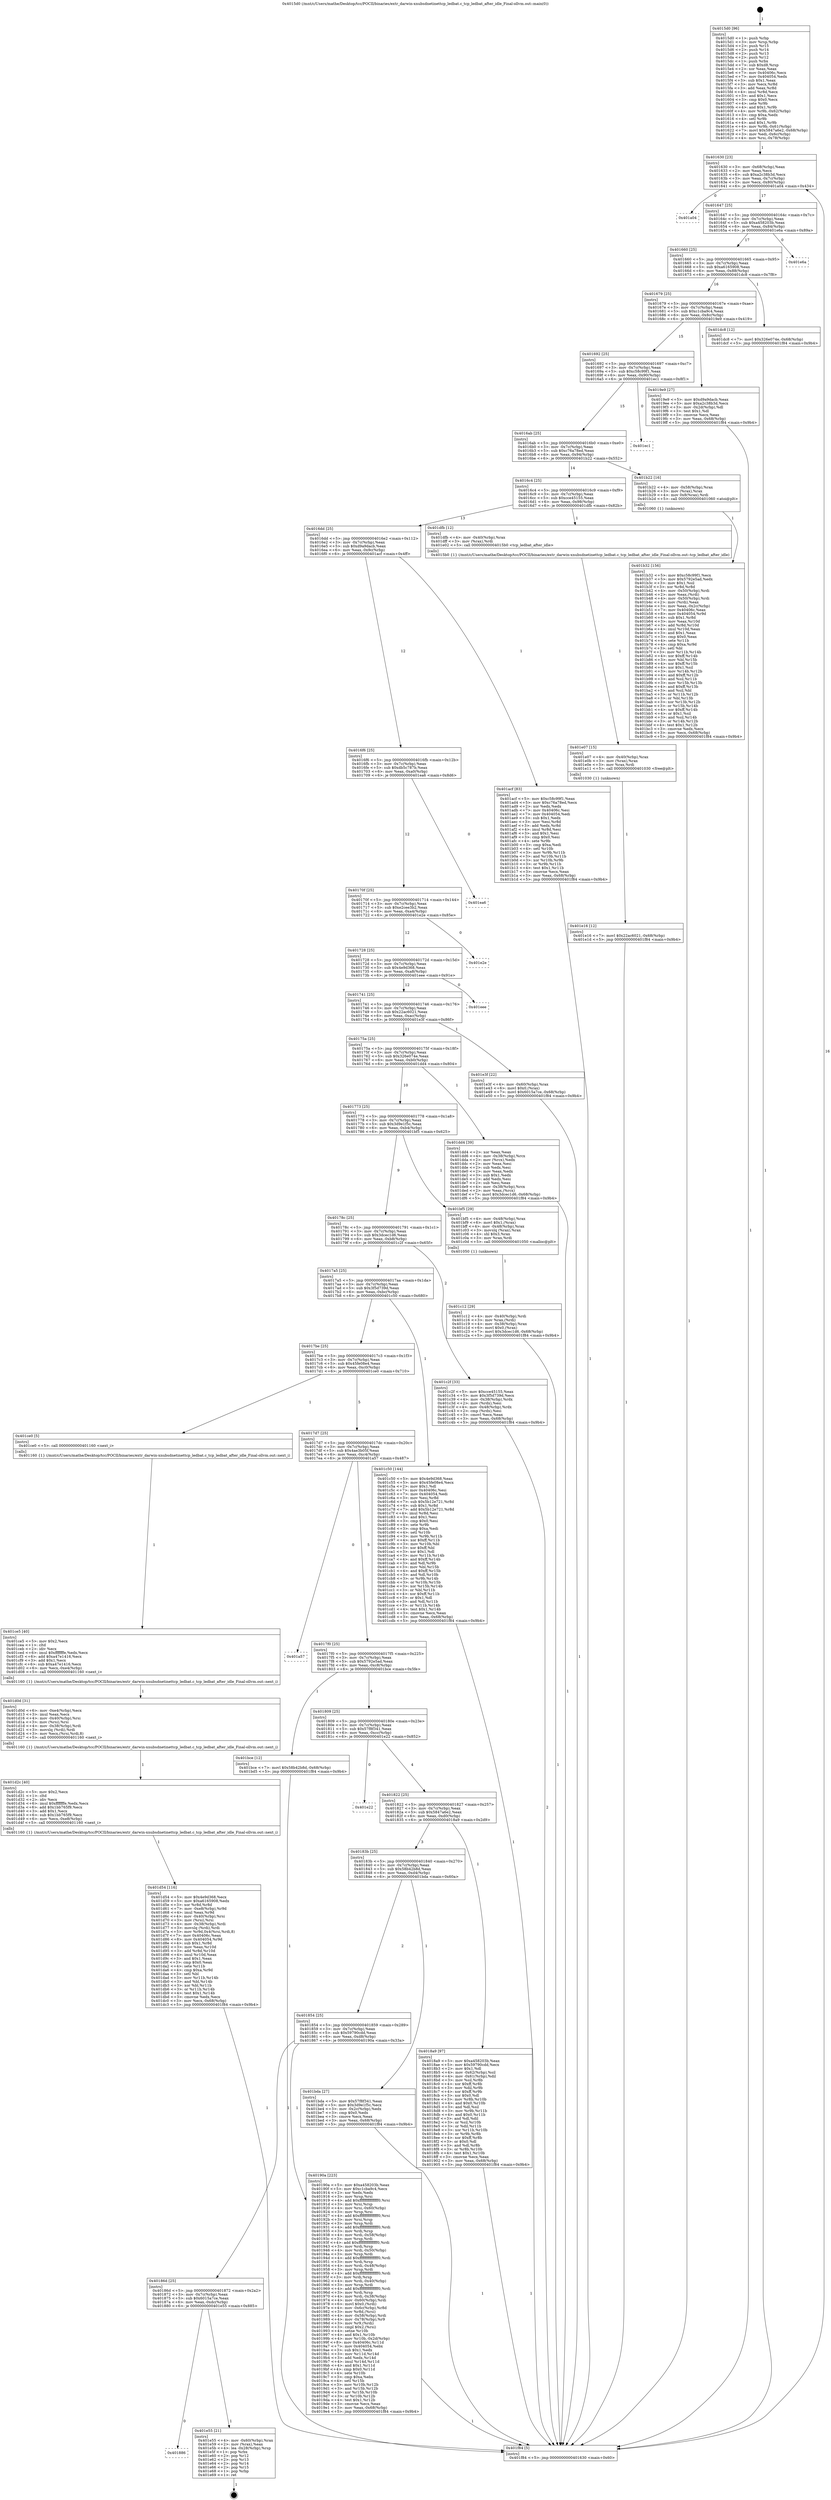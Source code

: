 digraph "0x4015d0" {
  label = "0x4015d0 (/mnt/c/Users/mathe/Desktop/tcc/POCII/binaries/extr_darwin-xnubsdnetinettcp_ledbat.c_tcp_ledbat_after_idle_Final-ollvm.out::main(0))"
  labelloc = "t"
  node[shape=record]

  Entry [label="",width=0.3,height=0.3,shape=circle,fillcolor=black,style=filled]
  "0x401630" [label="{
     0x401630 [23]\l
     | [instrs]\l
     &nbsp;&nbsp;0x401630 \<+3\>: mov -0x68(%rbp),%eax\l
     &nbsp;&nbsp;0x401633 \<+2\>: mov %eax,%ecx\l
     &nbsp;&nbsp;0x401635 \<+6\>: sub $0xa2c38b3d,%ecx\l
     &nbsp;&nbsp;0x40163b \<+3\>: mov %eax,-0x7c(%rbp)\l
     &nbsp;&nbsp;0x40163e \<+3\>: mov %ecx,-0x80(%rbp)\l
     &nbsp;&nbsp;0x401641 \<+6\>: je 0000000000401a04 \<main+0x434\>\l
  }"]
  "0x401a04" [label="{
     0x401a04\l
  }", style=dashed]
  "0x401647" [label="{
     0x401647 [25]\l
     | [instrs]\l
     &nbsp;&nbsp;0x401647 \<+5\>: jmp 000000000040164c \<main+0x7c\>\l
     &nbsp;&nbsp;0x40164c \<+3\>: mov -0x7c(%rbp),%eax\l
     &nbsp;&nbsp;0x40164f \<+5\>: sub $0xa458203b,%eax\l
     &nbsp;&nbsp;0x401654 \<+6\>: mov %eax,-0x84(%rbp)\l
     &nbsp;&nbsp;0x40165a \<+6\>: je 0000000000401e6a \<main+0x89a\>\l
  }"]
  Exit [label="",width=0.3,height=0.3,shape=circle,fillcolor=black,style=filled,peripheries=2]
  "0x401e6a" [label="{
     0x401e6a\l
  }", style=dashed]
  "0x401660" [label="{
     0x401660 [25]\l
     | [instrs]\l
     &nbsp;&nbsp;0x401660 \<+5\>: jmp 0000000000401665 \<main+0x95\>\l
     &nbsp;&nbsp;0x401665 \<+3\>: mov -0x7c(%rbp),%eax\l
     &nbsp;&nbsp;0x401668 \<+5\>: sub $0xa6165908,%eax\l
     &nbsp;&nbsp;0x40166d \<+6\>: mov %eax,-0x88(%rbp)\l
     &nbsp;&nbsp;0x401673 \<+6\>: je 0000000000401dc8 \<main+0x7f8\>\l
  }"]
  "0x401886" [label="{
     0x401886\l
  }", style=dashed]
  "0x401dc8" [label="{
     0x401dc8 [12]\l
     | [instrs]\l
     &nbsp;&nbsp;0x401dc8 \<+7\>: movl $0x326e074e,-0x68(%rbp)\l
     &nbsp;&nbsp;0x401dcf \<+5\>: jmp 0000000000401f84 \<main+0x9b4\>\l
  }"]
  "0x401679" [label="{
     0x401679 [25]\l
     | [instrs]\l
     &nbsp;&nbsp;0x401679 \<+5\>: jmp 000000000040167e \<main+0xae\>\l
     &nbsp;&nbsp;0x40167e \<+3\>: mov -0x7c(%rbp),%eax\l
     &nbsp;&nbsp;0x401681 \<+5\>: sub $0xc1cba9c4,%eax\l
     &nbsp;&nbsp;0x401686 \<+6\>: mov %eax,-0x8c(%rbp)\l
     &nbsp;&nbsp;0x40168c \<+6\>: je 00000000004019e9 \<main+0x419\>\l
  }"]
  "0x401e55" [label="{
     0x401e55 [21]\l
     | [instrs]\l
     &nbsp;&nbsp;0x401e55 \<+4\>: mov -0x60(%rbp),%rax\l
     &nbsp;&nbsp;0x401e59 \<+2\>: mov (%rax),%eax\l
     &nbsp;&nbsp;0x401e5b \<+4\>: lea -0x28(%rbp),%rsp\l
     &nbsp;&nbsp;0x401e5f \<+1\>: pop %rbx\l
     &nbsp;&nbsp;0x401e60 \<+2\>: pop %r12\l
     &nbsp;&nbsp;0x401e62 \<+2\>: pop %r13\l
     &nbsp;&nbsp;0x401e64 \<+2\>: pop %r14\l
     &nbsp;&nbsp;0x401e66 \<+2\>: pop %r15\l
     &nbsp;&nbsp;0x401e68 \<+1\>: pop %rbp\l
     &nbsp;&nbsp;0x401e69 \<+1\>: ret\l
  }"]
  "0x4019e9" [label="{
     0x4019e9 [27]\l
     | [instrs]\l
     &nbsp;&nbsp;0x4019e9 \<+5\>: mov $0xd9a9dacb,%eax\l
     &nbsp;&nbsp;0x4019ee \<+5\>: mov $0xa2c38b3d,%ecx\l
     &nbsp;&nbsp;0x4019f3 \<+3\>: mov -0x2d(%rbp),%dl\l
     &nbsp;&nbsp;0x4019f6 \<+3\>: test $0x1,%dl\l
     &nbsp;&nbsp;0x4019f9 \<+3\>: cmovne %ecx,%eax\l
     &nbsp;&nbsp;0x4019fc \<+3\>: mov %eax,-0x68(%rbp)\l
     &nbsp;&nbsp;0x4019ff \<+5\>: jmp 0000000000401f84 \<main+0x9b4\>\l
  }"]
  "0x401692" [label="{
     0x401692 [25]\l
     | [instrs]\l
     &nbsp;&nbsp;0x401692 \<+5\>: jmp 0000000000401697 \<main+0xc7\>\l
     &nbsp;&nbsp;0x401697 \<+3\>: mov -0x7c(%rbp),%eax\l
     &nbsp;&nbsp;0x40169a \<+5\>: sub $0xc58c99f1,%eax\l
     &nbsp;&nbsp;0x40169f \<+6\>: mov %eax,-0x90(%rbp)\l
     &nbsp;&nbsp;0x4016a5 \<+6\>: je 0000000000401ec1 \<main+0x8f1\>\l
  }"]
  "0x401e16" [label="{
     0x401e16 [12]\l
     | [instrs]\l
     &nbsp;&nbsp;0x401e16 \<+7\>: movl $0x22ac6021,-0x68(%rbp)\l
     &nbsp;&nbsp;0x401e1d \<+5\>: jmp 0000000000401f84 \<main+0x9b4\>\l
  }"]
  "0x401ec1" [label="{
     0x401ec1\l
  }", style=dashed]
  "0x4016ab" [label="{
     0x4016ab [25]\l
     | [instrs]\l
     &nbsp;&nbsp;0x4016ab \<+5\>: jmp 00000000004016b0 \<main+0xe0\>\l
     &nbsp;&nbsp;0x4016b0 \<+3\>: mov -0x7c(%rbp),%eax\l
     &nbsp;&nbsp;0x4016b3 \<+5\>: sub $0xc76a78ed,%eax\l
     &nbsp;&nbsp;0x4016b8 \<+6\>: mov %eax,-0x94(%rbp)\l
     &nbsp;&nbsp;0x4016be \<+6\>: je 0000000000401b22 \<main+0x552\>\l
  }"]
  "0x401e07" [label="{
     0x401e07 [15]\l
     | [instrs]\l
     &nbsp;&nbsp;0x401e07 \<+4\>: mov -0x40(%rbp),%rax\l
     &nbsp;&nbsp;0x401e0b \<+3\>: mov (%rax),%rax\l
     &nbsp;&nbsp;0x401e0e \<+3\>: mov %rax,%rdi\l
     &nbsp;&nbsp;0x401e11 \<+5\>: call 0000000000401030 \<free@plt\>\l
     | [calls]\l
     &nbsp;&nbsp;0x401030 \{1\} (unknown)\l
  }"]
  "0x401b22" [label="{
     0x401b22 [16]\l
     | [instrs]\l
     &nbsp;&nbsp;0x401b22 \<+4\>: mov -0x58(%rbp),%rax\l
     &nbsp;&nbsp;0x401b26 \<+3\>: mov (%rax),%rax\l
     &nbsp;&nbsp;0x401b29 \<+4\>: mov 0x8(%rax),%rdi\l
     &nbsp;&nbsp;0x401b2d \<+5\>: call 0000000000401060 \<atoi@plt\>\l
     | [calls]\l
     &nbsp;&nbsp;0x401060 \{1\} (unknown)\l
  }"]
  "0x4016c4" [label="{
     0x4016c4 [25]\l
     | [instrs]\l
     &nbsp;&nbsp;0x4016c4 \<+5\>: jmp 00000000004016c9 \<main+0xf9\>\l
     &nbsp;&nbsp;0x4016c9 \<+3\>: mov -0x7c(%rbp),%eax\l
     &nbsp;&nbsp;0x4016cc \<+5\>: sub $0xcce45155,%eax\l
     &nbsp;&nbsp;0x4016d1 \<+6\>: mov %eax,-0x98(%rbp)\l
     &nbsp;&nbsp;0x4016d7 \<+6\>: je 0000000000401dfb \<main+0x82b\>\l
  }"]
  "0x401d54" [label="{
     0x401d54 [116]\l
     | [instrs]\l
     &nbsp;&nbsp;0x401d54 \<+5\>: mov $0x4e9d368,%ecx\l
     &nbsp;&nbsp;0x401d59 \<+5\>: mov $0xa6165908,%edx\l
     &nbsp;&nbsp;0x401d5e \<+3\>: xor %r8d,%r8d\l
     &nbsp;&nbsp;0x401d61 \<+7\>: mov -0xe8(%rbp),%r9d\l
     &nbsp;&nbsp;0x401d68 \<+4\>: imul %eax,%r9d\l
     &nbsp;&nbsp;0x401d6c \<+4\>: mov -0x40(%rbp),%rsi\l
     &nbsp;&nbsp;0x401d70 \<+3\>: mov (%rsi),%rsi\l
     &nbsp;&nbsp;0x401d73 \<+4\>: mov -0x38(%rbp),%rdi\l
     &nbsp;&nbsp;0x401d77 \<+3\>: movslq (%rdi),%rdi\l
     &nbsp;&nbsp;0x401d7a \<+5\>: mov %r9d,0x4(%rsi,%rdi,8)\l
     &nbsp;&nbsp;0x401d7f \<+7\>: mov 0x40406c,%eax\l
     &nbsp;&nbsp;0x401d86 \<+8\>: mov 0x404054,%r9d\l
     &nbsp;&nbsp;0x401d8e \<+4\>: sub $0x1,%r8d\l
     &nbsp;&nbsp;0x401d92 \<+3\>: mov %eax,%r10d\l
     &nbsp;&nbsp;0x401d95 \<+3\>: add %r8d,%r10d\l
     &nbsp;&nbsp;0x401d98 \<+4\>: imul %r10d,%eax\l
     &nbsp;&nbsp;0x401d9c \<+3\>: and $0x1,%eax\l
     &nbsp;&nbsp;0x401d9f \<+3\>: cmp $0x0,%eax\l
     &nbsp;&nbsp;0x401da2 \<+4\>: sete %r11b\l
     &nbsp;&nbsp;0x401da6 \<+4\>: cmp $0xa,%r9d\l
     &nbsp;&nbsp;0x401daa \<+3\>: setl %bl\l
     &nbsp;&nbsp;0x401dad \<+3\>: mov %r11b,%r14b\l
     &nbsp;&nbsp;0x401db0 \<+3\>: and %bl,%r14b\l
     &nbsp;&nbsp;0x401db3 \<+3\>: xor %bl,%r11b\l
     &nbsp;&nbsp;0x401db6 \<+3\>: or %r11b,%r14b\l
     &nbsp;&nbsp;0x401db9 \<+4\>: test $0x1,%r14b\l
     &nbsp;&nbsp;0x401dbd \<+3\>: cmovne %edx,%ecx\l
     &nbsp;&nbsp;0x401dc0 \<+3\>: mov %ecx,-0x68(%rbp)\l
     &nbsp;&nbsp;0x401dc3 \<+5\>: jmp 0000000000401f84 \<main+0x9b4\>\l
  }"]
  "0x401dfb" [label="{
     0x401dfb [12]\l
     | [instrs]\l
     &nbsp;&nbsp;0x401dfb \<+4\>: mov -0x40(%rbp),%rax\l
     &nbsp;&nbsp;0x401dff \<+3\>: mov (%rax),%rdi\l
     &nbsp;&nbsp;0x401e02 \<+5\>: call 00000000004015b0 \<tcp_ledbat_after_idle\>\l
     | [calls]\l
     &nbsp;&nbsp;0x4015b0 \{1\} (/mnt/c/Users/mathe/Desktop/tcc/POCII/binaries/extr_darwin-xnubsdnetinettcp_ledbat.c_tcp_ledbat_after_idle_Final-ollvm.out::tcp_ledbat_after_idle)\l
  }"]
  "0x4016dd" [label="{
     0x4016dd [25]\l
     | [instrs]\l
     &nbsp;&nbsp;0x4016dd \<+5\>: jmp 00000000004016e2 \<main+0x112\>\l
     &nbsp;&nbsp;0x4016e2 \<+3\>: mov -0x7c(%rbp),%eax\l
     &nbsp;&nbsp;0x4016e5 \<+5\>: sub $0xd9a9dacb,%eax\l
     &nbsp;&nbsp;0x4016ea \<+6\>: mov %eax,-0x9c(%rbp)\l
     &nbsp;&nbsp;0x4016f0 \<+6\>: je 0000000000401acf \<main+0x4ff\>\l
  }"]
  "0x401d2c" [label="{
     0x401d2c [40]\l
     | [instrs]\l
     &nbsp;&nbsp;0x401d2c \<+5\>: mov $0x2,%ecx\l
     &nbsp;&nbsp;0x401d31 \<+1\>: cltd\l
     &nbsp;&nbsp;0x401d32 \<+2\>: idiv %ecx\l
     &nbsp;&nbsp;0x401d34 \<+6\>: imul $0xfffffffe,%edx,%ecx\l
     &nbsp;&nbsp;0x401d3a \<+6\>: add $0x1bb765f9,%ecx\l
     &nbsp;&nbsp;0x401d40 \<+3\>: add $0x1,%ecx\l
     &nbsp;&nbsp;0x401d43 \<+6\>: sub $0x1bb765f9,%ecx\l
     &nbsp;&nbsp;0x401d49 \<+6\>: mov %ecx,-0xe8(%rbp)\l
     &nbsp;&nbsp;0x401d4f \<+5\>: call 0000000000401160 \<next_i\>\l
     | [calls]\l
     &nbsp;&nbsp;0x401160 \{1\} (/mnt/c/Users/mathe/Desktop/tcc/POCII/binaries/extr_darwin-xnubsdnetinettcp_ledbat.c_tcp_ledbat_after_idle_Final-ollvm.out::next_i)\l
  }"]
  "0x401acf" [label="{
     0x401acf [83]\l
     | [instrs]\l
     &nbsp;&nbsp;0x401acf \<+5\>: mov $0xc58c99f1,%eax\l
     &nbsp;&nbsp;0x401ad4 \<+5\>: mov $0xc76a78ed,%ecx\l
     &nbsp;&nbsp;0x401ad9 \<+2\>: xor %edx,%edx\l
     &nbsp;&nbsp;0x401adb \<+7\>: mov 0x40406c,%esi\l
     &nbsp;&nbsp;0x401ae2 \<+7\>: mov 0x404054,%edi\l
     &nbsp;&nbsp;0x401ae9 \<+3\>: sub $0x1,%edx\l
     &nbsp;&nbsp;0x401aec \<+3\>: mov %esi,%r8d\l
     &nbsp;&nbsp;0x401aef \<+3\>: add %edx,%r8d\l
     &nbsp;&nbsp;0x401af2 \<+4\>: imul %r8d,%esi\l
     &nbsp;&nbsp;0x401af6 \<+3\>: and $0x1,%esi\l
     &nbsp;&nbsp;0x401af9 \<+3\>: cmp $0x0,%esi\l
     &nbsp;&nbsp;0x401afc \<+4\>: sete %r9b\l
     &nbsp;&nbsp;0x401b00 \<+3\>: cmp $0xa,%edi\l
     &nbsp;&nbsp;0x401b03 \<+4\>: setl %r10b\l
     &nbsp;&nbsp;0x401b07 \<+3\>: mov %r9b,%r11b\l
     &nbsp;&nbsp;0x401b0a \<+3\>: and %r10b,%r11b\l
     &nbsp;&nbsp;0x401b0d \<+3\>: xor %r10b,%r9b\l
     &nbsp;&nbsp;0x401b10 \<+3\>: or %r9b,%r11b\l
     &nbsp;&nbsp;0x401b13 \<+4\>: test $0x1,%r11b\l
     &nbsp;&nbsp;0x401b17 \<+3\>: cmovne %ecx,%eax\l
     &nbsp;&nbsp;0x401b1a \<+3\>: mov %eax,-0x68(%rbp)\l
     &nbsp;&nbsp;0x401b1d \<+5\>: jmp 0000000000401f84 \<main+0x9b4\>\l
  }"]
  "0x4016f6" [label="{
     0x4016f6 [25]\l
     | [instrs]\l
     &nbsp;&nbsp;0x4016f6 \<+5\>: jmp 00000000004016fb \<main+0x12b\>\l
     &nbsp;&nbsp;0x4016fb \<+3\>: mov -0x7c(%rbp),%eax\l
     &nbsp;&nbsp;0x4016fe \<+5\>: sub $0xdb5c787b,%eax\l
     &nbsp;&nbsp;0x401703 \<+6\>: mov %eax,-0xa0(%rbp)\l
     &nbsp;&nbsp;0x401709 \<+6\>: je 0000000000401ea6 \<main+0x8d6\>\l
  }"]
  "0x401d0d" [label="{
     0x401d0d [31]\l
     | [instrs]\l
     &nbsp;&nbsp;0x401d0d \<+6\>: mov -0xe4(%rbp),%ecx\l
     &nbsp;&nbsp;0x401d13 \<+3\>: imul %eax,%ecx\l
     &nbsp;&nbsp;0x401d16 \<+4\>: mov -0x40(%rbp),%rsi\l
     &nbsp;&nbsp;0x401d1a \<+3\>: mov (%rsi),%rsi\l
     &nbsp;&nbsp;0x401d1d \<+4\>: mov -0x38(%rbp),%rdi\l
     &nbsp;&nbsp;0x401d21 \<+3\>: movslq (%rdi),%rdi\l
     &nbsp;&nbsp;0x401d24 \<+3\>: mov %ecx,(%rsi,%rdi,8)\l
     &nbsp;&nbsp;0x401d27 \<+5\>: call 0000000000401160 \<next_i\>\l
     | [calls]\l
     &nbsp;&nbsp;0x401160 \{1\} (/mnt/c/Users/mathe/Desktop/tcc/POCII/binaries/extr_darwin-xnubsdnetinettcp_ledbat.c_tcp_ledbat_after_idle_Final-ollvm.out::next_i)\l
  }"]
  "0x401ea6" [label="{
     0x401ea6\l
  }", style=dashed]
  "0x40170f" [label="{
     0x40170f [25]\l
     | [instrs]\l
     &nbsp;&nbsp;0x40170f \<+5\>: jmp 0000000000401714 \<main+0x144\>\l
     &nbsp;&nbsp;0x401714 \<+3\>: mov -0x7c(%rbp),%eax\l
     &nbsp;&nbsp;0x401717 \<+5\>: sub $0xe2cee3b2,%eax\l
     &nbsp;&nbsp;0x40171c \<+6\>: mov %eax,-0xa4(%rbp)\l
     &nbsp;&nbsp;0x401722 \<+6\>: je 0000000000401e2e \<main+0x85e\>\l
  }"]
  "0x401ce5" [label="{
     0x401ce5 [40]\l
     | [instrs]\l
     &nbsp;&nbsp;0x401ce5 \<+5\>: mov $0x2,%ecx\l
     &nbsp;&nbsp;0x401cea \<+1\>: cltd\l
     &nbsp;&nbsp;0x401ceb \<+2\>: idiv %ecx\l
     &nbsp;&nbsp;0x401ced \<+6\>: imul $0xfffffffe,%edx,%ecx\l
     &nbsp;&nbsp;0x401cf3 \<+6\>: add $0xa47e1416,%ecx\l
     &nbsp;&nbsp;0x401cf9 \<+3\>: add $0x1,%ecx\l
     &nbsp;&nbsp;0x401cfc \<+6\>: sub $0xa47e1416,%ecx\l
     &nbsp;&nbsp;0x401d02 \<+6\>: mov %ecx,-0xe4(%rbp)\l
     &nbsp;&nbsp;0x401d08 \<+5\>: call 0000000000401160 \<next_i\>\l
     | [calls]\l
     &nbsp;&nbsp;0x401160 \{1\} (/mnt/c/Users/mathe/Desktop/tcc/POCII/binaries/extr_darwin-xnubsdnetinettcp_ledbat.c_tcp_ledbat_after_idle_Final-ollvm.out::next_i)\l
  }"]
  "0x401e2e" [label="{
     0x401e2e\l
  }", style=dashed]
  "0x401728" [label="{
     0x401728 [25]\l
     | [instrs]\l
     &nbsp;&nbsp;0x401728 \<+5\>: jmp 000000000040172d \<main+0x15d\>\l
     &nbsp;&nbsp;0x40172d \<+3\>: mov -0x7c(%rbp),%eax\l
     &nbsp;&nbsp;0x401730 \<+5\>: sub $0x4e9d368,%eax\l
     &nbsp;&nbsp;0x401735 \<+6\>: mov %eax,-0xa8(%rbp)\l
     &nbsp;&nbsp;0x40173b \<+6\>: je 0000000000401eee \<main+0x91e\>\l
  }"]
  "0x401c12" [label="{
     0x401c12 [29]\l
     | [instrs]\l
     &nbsp;&nbsp;0x401c12 \<+4\>: mov -0x40(%rbp),%rdi\l
     &nbsp;&nbsp;0x401c16 \<+3\>: mov %rax,(%rdi)\l
     &nbsp;&nbsp;0x401c19 \<+4\>: mov -0x38(%rbp),%rax\l
     &nbsp;&nbsp;0x401c1d \<+6\>: movl $0x0,(%rax)\l
     &nbsp;&nbsp;0x401c23 \<+7\>: movl $0x3dcec1d6,-0x68(%rbp)\l
     &nbsp;&nbsp;0x401c2a \<+5\>: jmp 0000000000401f84 \<main+0x9b4\>\l
  }"]
  "0x401eee" [label="{
     0x401eee\l
  }", style=dashed]
  "0x401741" [label="{
     0x401741 [25]\l
     | [instrs]\l
     &nbsp;&nbsp;0x401741 \<+5\>: jmp 0000000000401746 \<main+0x176\>\l
     &nbsp;&nbsp;0x401746 \<+3\>: mov -0x7c(%rbp),%eax\l
     &nbsp;&nbsp;0x401749 \<+5\>: sub $0x22ac6021,%eax\l
     &nbsp;&nbsp;0x40174e \<+6\>: mov %eax,-0xac(%rbp)\l
     &nbsp;&nbsp;0x401754 \<+6\>: je 0000000000401e3f \<main+0x86f\>\l
  }"]
  "0x401b32" [label="{
     0x401b32 [156]\l
     | [instrs]\l
     &nbsp;&nbsp;0x401b32 \<+5\>: mov $0xc58c99f1,%ecx\l
     &nbsp;&nbsp;0x401b37 \<+5\>: mov $0x5792e5ad,%edx\l
     &nbsp;&nbsp;0x401b3c \<+3\>: mov $0x1,%sil\l
     &nbsp;&nbsp;0x401b3f \<+3\>: xor %r8d,%r8d\l
     &nbsp;&nbsp;0x401b42 \<+4\>: mov -0x50(%rbp),%rdi\l
     &nbsp;&nbsp;0x401b46 \<+2\>: mov %eax,(%rdi)\l
     &nbsp;&nbsp;0x401b48 \<+4\>: mov -0x50(%rbp),%rdi\l
     &nbsp;&nbsp;0x401b4c \<+2\>: mov (%rdi),%eax\l
     &nbsp;&nbsp;0x401b4e \<+3\>: mov %eax,-0x2c(%rbp)\l
     &nbsp;&nbsp;0x401b51 \<+7\>: mov 0x40406c,%eax\l
     &nbsp;&nbsp;0x401b58 \<+8\>: mov 0x404054,%r9d\l
     &nbsp;&nbsp;0x401b60 \<+4\>: sub $0x1,%r8d\l
     &nbsp;&nbsp;0x401b64 \<+3\>: mov %eax,%r10d\l
     &nbsp;&nbsp;0x401b67 \<+3\>: add %r8d,%r10d\l
     &nbsp;&nbsp;0x401b6a \<+4\>: imul %r10d,%eax\l
     &nbsp;&nbsp;0x401b6e \<+3\>: and $0x1,%eax\l
     &nbsp;&nbsp;0x401b71 \<+3\>: cmp $0x0,%eax\l
     &nbsp;&nbsp;0x401b74 \<+4\>: sete %r11b\l
     &nbsp;&nbsp;0x401b78 \<+4\>: cmp $0xa,%r9d\l
     &nbsp;&nbsp;0x401b7c \<+3\>: setl %bl\l
     &nbsp;&nbsp;0x401b7f \<+3\>: mov %r11b,%r14b\l
     &nbsp;&nbsp;0x401b82 \<+4\>: xor $0xff,%r14b\l
     &nbsp;&nbsp;0x401b86 \<+3\>: mov %bl,%r15b\l
     &nbsp;&nbsp;0x401b89 \<+4\>: xor $0xff,%r15b\l
     &nbsp;&nbsp;0x401b8d \<+4\>: xor $0x1,%sil\l
     &nbsp;&nbsp;0x401b91 \<+3\>: mov %r14b,%r12b\l
     &nbsp;&nbsp;0x401b94 \<+4\>: and $0xff,%r12b\l
     &nbsp;&nbsp;0x401b98 \<+3\>: and %sil,%r11b\l
     &nbsp;&nbsp;0x401b9b \<+3\>: mov %r15b,%r13b\l
     &nbsp;&nbsp;0x401b9e \<+4\>: and $0xff,%r13b\l
     &nbsp;&nbsp;0x401ba2 \<+3\>: and %sil,%bl\l
     &nbsp;&nbsp;0x401ba5 \<+3\>: or %r11b,%r12b\l
     &nbsp;&nbsp;0x401ba8 \<+3\>: or %bl,%r13b\l
     &nbsp;&nbsp;0x401bab \<+3\>: xor %r13b,%r12b\l
     &nbsp;&nbsp;0x401bae \<+3\>: or %r15b,%r14b\l
     &nbsp;&nbsp;0x401bb1 \<+4\>: xor $0xff,%r14b\l
     &nbsp;&nbsp;0x401bb5 \<+4\>: or $0x1,%sil\l
     &nbsp;&nbsp;0x401bb9 \<+3\>: and %sil,%r14b\l
     &nbsp;&nbsp;0x401bbc \<+3\>: or %r14b,%r12b\l
     &nbsp;&nbsp;0x401bbf \<+4\>: test $0x1,%r12b\l
     &nbsp;&nbsp;0x401bc3 \<+3\>: cmovne %edx,%ecx\l
     &nbsp;&nbsp;0x401bc6 \<+3\>: mov %ecx,-0x68(%rbp)\l
     &nbsp;&nbsp;0x401bc9 \<+5\>: jmp 0000000000401f84 \<main+0x9b4\>\l
  }"]
  "0x401e3f" [label="{
     0x401e3f [22]\l
     | [instrs]\l
     &nbsp;&nbsp;0x401e3f \<+4\>: mov -0x60(%rbp),%rax\l
     &nbsp;&nbsp;0x401e43 \<+6\>: movl $0x0,(%rax)\l
     &nbsp;&nbsp;0x401e49 \<+7\>: movl $0x6015a7ce,-0x68(%rbp)\l
     &nbsp;&nbsp;0x401e50 \<+5\>: jmp 0000000000401f84 \<main+0x9b4\>\l
  }"]
  "0x40175a" [label="{
     0x40175a [25]\l
     | [instrs]\l
     &nbsp;&nbsp;0x40175a \<+5\>: jmp 000000000040175f \<main+0x18f\>\l
     &nbsp;&nbsp;0x40175f \<+3\>: mov -0x7c(%rbp),%eax\l
     &nbsp;&nbsp;0x401762 \<+5\>: sub $0x326e074e,%eax\l
     &nbsp;&nbsp;0x401767 \<+6\>: mov %eax,-0xb0(%rbp)\l
     &nbsp;&nbsp;0x40176d \<+6\>: je 0000000000401dd4 \<main+0x804\>\l
  }"]
  "0x40186d" [label="{
     0x40186d [25]\l
     | [instrs]\l
     &nbsp;&nbsp;0x40186d \<+5\>: jmp 0000000000401872 \<main+0x2a2\>\l
     &nbsp;&nbsp;0x401872 \<+3\>: mov -0x7c(%rbp),%eax\l
     &nbsp;&nbsp;0x401875 \<+5\>: sub $0x6015a7ce,%eax\l
     &nbsp;&nbsp;0x40187a \<+6\>: mov %eax,-0xdc(%rbp)\l
     &nbsp;&nbsp;0x401880 \<+6\>: je 0000000000401e55 \<main+0x885\>\l
  }"]
  "0x401dd4" [label="{
     0x401dd4 [39]\l
     | [instrs]\l
     &nbsp;&nbsp;0x401dd4 \<+2\>: xor %eax,%eax\l
     &nbsp;&nbsp;0x401dd6 \<+4\>: mov -0x38(%rbp),%rcx\l
     &nbsp;&nbsp;0x401dda \<+2\>: mov (%rcx),%edx\l
     &nbsp;&nbsp;0x401ddc \<+2\>: mov %eax,%esi\l
     &nbsp;&nbsp;0x401dde \<+2\>: sub %edx,%esi\l
     &nbsp;&nbsp;0x401de0 \<+2\>: mov %eax,%edx\l
     &nbsp;&nbsp;0x401de2 \<+3\>: sub $0x1,%edx\l
     &nbsp;&nbsp;0x401de5 \<+2\>: add %edx,%esi\l
     &nbsp;&nbsp;0x401de7 \<+2\>: sub %esi,%eax\l
     &nbsp;&nbsp;0x401de9 \<+4\>: mov -0x38(%rbp),%rcx\l
     &nbsp;&nbsp;0x401ded \<+2\>: mov %eax,(%rcx)\l
     &nbsp;&nbsp;0x401def \<+7\>: movl $0x3dcec1d6,-0x68(%rbp)\l
     &nbsp;&nbsp;0x401df6 \<+5\>: jmp 0000000000401f84 \<main+0x9b4\>\l
  }"]
  "0x401773" [label="{
     0x401773 [25]\l
     | [instrs]\l
     &nbsp;&nbsp;0x401773 \<+5\>: jmp 0000000000401778 \<main+0x1a8\>\l
     &nbsp;&nbsp;0x401778 \<+3\>: mov -0x7c(%rbp),%eax\l
     &nbsp;&nbsp;0x40177b \<+5\>: sub $0x3d9e1f5c,%eax\l
     &nbsp;&nbsp;0x401780 \<+6\>: mov %eax,-0xb4(%rbp)\l
     &nbsp;&nbsp;0x401786 \<+6\>: je 0000000000401bf5 \<main+0x625\>\l
  }"]
  "0x40190a" [label="{
     0x40190a [223]\l
     | [instrs]\l
     &nbsp;&nbsp;0x40190a \<+5\>: mov $0xa458203b,%eax\l
     &nbsp;&nbsp;0x40190f \<+5\>: mov $0xc1cba9c4,%ecx\l
     &nbsp;&nbsp;0x401914 \<+2\>: xor %edx,%edx\l
     &nbsp;&nbsp;0x401916 \<+3\>: mov %rsp,%rsi\l
     &nbsp;&nbsp;0x401919 \<+4\>: add $0xfffffffffffffff0,%rsi\l
     &nbsp;&nbsp;0x40191d \<+3\>: mov %rsi,%rsp\l
     &nbsp;&nbsp;0x401920 \<+4\>: mov %rsi,-0x60(%rbp)\l
     &nbsp;&nbsp;0x401924 \<+3\>: mov %rsp,%rsi\l
     &nbsp;&nbsp;0x401927 \<+4\>: add $0xfffffffffffffff0,%rsi\l
     &nbsp;&nbsp;0x40192b \<+3\>: mov %rsi,%rsp\l
     &nbsp;&nbsp;0x40192e \<+3\>: mov %rsp,%rdi\l
     &nbsp;&nbsp;0x401931 \<+4\>: add $0xfffffffffffffff0,%rdi\l
     &nbsp;&nbsp;0x401935 \<+3\>: mov %rdi,%rsp\l
     &nbsp;&nbsp;0x401938 \<+4\>: mov %rdi,-0x58(%rbp)\l
     &nbsp;&nbsp;0x40193c \<+3\>: mov %rsp,%rdi\l
     &nbsp;&nbsp;0x40193f \<+4\>: add $0xfffffffffffffff0,%rdi\l
     &nbsp;&nbsp;0x401943 \<+3\>: mov %rdi,%rsp\l
     &nbsp;&nbsp;0x401946 \<+4\>: mov %rdi,-0x50(%rbp)\l
     &nbsp;&nbsp;0x40194a \<+3\>: mov %rsp,%rdi\l
     &nbsp;&nbsp;0x40194d \<+4\>: add $0xfffffffffffffff0,%rdi\l
     &nbsp;&nbsp;0x401951 \<+3\>: mov %rdi,%rsp\l
     &nbsp;&nbsp;0x401954 \<+4\>: mov %rdi,-0x48(%rbp)\l
     &nbsp;&nbsp;0x401958 \<+3\>: mov %rsp,%rdi\l
     &nbsp;&nbsp;0x40195b \<+4\>: add $0xfffffffffffffff0,%rdi\l
     &nbsp;&nbsp;0x40195f \<+3\>: mov %rdi,%rsp\l
     &nbsp;&nbsp;0x401962 \<+4\>: mov %rdi,-0x40(%rbp)\l
     &nbsp;&nbsp;0x401966 \<+3\>: mov %rsp,%rdi\l
     &nbsp;&nbsp;0x401969 \<+4\>: add $0xfffffffffffffff0,%rdi\l
     &nbsp;&nbsp;0x40196d \<+3\>: mov %rdi,%rsp\l
     &nbsp;&nbsp;0x401970 \<+4\>: mov %rdi,-0x38(%rbp)\l
     &nbsp;&nbsp;0x401974 \<+4\>: mov -0x60(%rbp),%rdi\l
     &nbsp;&nbsp;0x401978 \<+6\>: movl $0x0,(%rdi)\l
     &nbsp;&nbsp;0x40197e \<+4\>: mov -0x6c(%rbp),%r8d\l
     &nbsp;&nbsp;0x401982 \<+3\>: mov %r8d,(%rsi)\l
     &nbsp;&nbsp;0x401985 \<+4\>: mov -0x58(%rbp),%rdi\l
     &nbsp;&nbsp;0x401989 \<+4\>: mov -0x78(%rbp),%r9\l
     &nbsp;&nbsp;0x40198d \<+3\>: mov %r9,(%rdi)\l
     &nbsp;&nbsp;0x401990 \<+3\>: cmpl $0x2,(%rsi)\l
     &nbsp;&nbsp;0x401993 \<+4\>: setne %r10b\l
     &nbsp;&nbsp;0x401997 \<+4\>: and $0x1,%r10b\l
     &nbsp;&nbsp;0x40199b \<+4\>: mov %r10b,-0x2d(%rbp)\l
     &nbsp;&nbsp;0x40199f \<+8\>: mov 0x40406c,%r11d\l
     &nbsp;&nbsp;0x4019a7 \<+7\>: mov 0x404054,%ebx\l
     &nbsp;&nbsp;0x4019ae \<+3\>: sub $0x1,%edx\l
     &nbsp;&nbsp;0x4019b1 \<+3\>: mov %r11d,%r14d\l
     &nbsp;&nbsp;0x4019b4 \<+3\>: add %edx,%r14d\l
     &nbsp;&nbsp;0x4019b7 \<+4\>: imul %r14d,%r11d\l
     &nbsp;&nbsp;0x4019bb \<+4\>: and $0x1,%r11d\l
     &nbsp;&nbsp;0x4019bf \<+4\>: cmp $0x0,%r11d\l
     &nbsp;&nbsp;0x4019c3 \<+4\>: sete %r10b\l
     &nbsp;&nbsp;0x4019c7 \<+3\>: cmp $0xa,%ebx\l
     &nbsp;&nbsp;0x4019ca \<+4\>: setl %r15b\l
     &nbsp;&nbsp;0x4019ce \<+3\>: mov %r10b,%r12b\l
     &nbsp;&nbsp;0x4019d1 \<+3\>: and %r15b,%r12b\l
     &nbsp;&nbsp;0x4019d4 \<+3\>: xor %r15b,%r10b\l
     &nbsp;&nbsp;0x4019d7 \<+3\>: or %r10b,%r12b\l
     &nbsp;&nbsp;0x4019da \<+4\>: test $0x1,%r12b\l
     &nbsp;&nbsp;0x4019de \<+3\>: cmovne %ecx,%eax\l
     &nbsp;&nbsp;0x4019e1 \<+3\>: mov %eax,-0x68(%rbp)\l
     &nbsp;&nbsp;0x4019e4 \<+5\>: jmp 0000000000401f84 \<main+0x9b4\>\l
  }"]
  "0x401bf5" [label="{
     0x401bf5 [29]\l
     | [instrs]\l
     &nbsp;&nbsp;0x401bf5 \<+4\>: mov -0x48(%rbp),%rax\l
     &nbsp;&nbsp;0x401bf9 \<+6\>: movl $0x1,(%rax)\l
     &nbsp;&nbsp;0x401bff \<+4\>: mov -0x48(%rbp),%rax\l
     &nbsp;&nbsp;0x401c03 \<+3\>: movslq (%rax),%rax\l
     &nbsp;&nbsp;0x401c06 \<+4\>: shl $0x3,%rax\l
     &nbsp;&nbsp;0x401c0a \<+3\>: mov %rax,%rdi\l
     &nbsp;&nbsp;0x401c0d \<+5\>: call 0000000000401050 \<malloc@plt\>\l
     | [calls]\l
     &nbsp;&nbsp;0x401050 \{1\} (unknown)\l
  }"]
  "0x40178c" [label="{
     0x40178c [25]\l
     | [instrs]\l
     &nbsp;&nbsp;0x40178c \<+5\>: jmp 0000000000401791 \<main+0x1c1\>\l
     &nbsp;&nbsp;0x401791 \<+3\>: mov -0x7c(%rbp),%eax\l
     &nbsp;&nbsp;0x401794 \<+5\>: sub $0x3dcec1d6,%eax\l
     &nbsp;&nbsp;0x401799 \<+6\>: mov %eax,-0xb8(%rbp)\l
     &nbsp;&nbsp;0x40179f \<+6\>: je 0000000000401c2f \<main+0x65f\>\l
  }"]
  "0x401854" [label="{
     0x401854 [25]\l
     | [instrs]\l
     &nbsp;&nbsp;0x401854 \<+5\>: jmp 0000000000401859 \<main+0x289\>\l
     &nbsp;&nbsp;0x401859 \<+3\>: mov -0x7c(%rbp),%eax\l
     &nbsp;&nbsp;0x40185c \<+5\>: sub $0x59790cdd,%eax\l
     &nbsp;&nbsp;0x401861 \<+6\>: mov %eax,-0xd8(%rbp)\l
     &nbsp;&nbsp;0x401867 \<+6\>: je 000000000040190a \<main+0x33a\>\l
  }"]
  "0x401c2f" [label="{
     0x401c2f [33]\l
     | [instrs]\l
     &nbsp;&nbsp;0x401c2f \<+5\>: mov $0xcce45155,%eax\l
     &nbsp;&nbsp;0x401c34 \<+5\>: mov $0x3f5d739d,%ecx\l
     &nbsp;&nbsp;0x401c39 \<+4\>: mov -0x38(%rbp),%rdx\l
     &nbsp;&nbsp;0x401c3d \<+2\>: mov (%rdx),%esi\l
     &nbsp;&nbsp;0x401c3f \<+4\>: mov -0x48(%rbp),%rdx\l
     &nbsp;&nbsp;0x401c43 \<+2\>: cmp (%rdx),%esi\l
     &nbsp;&nbsp;0x401c45 \<+3\>: cmovl %ecx,%eax\l
     &nbsp;&nbsp;0x401c48 \<+3\>: mov %eax,-0x68(%rbp)\l
     &nbsp;&nbsp;0x401c4b \<+5\>: jmp 0000000000401f84 \<main+0x9b4\>\l
  }"]
  "0x4017a5" [label="{
     0x4017a5 [25]\l
     | [instrs]\l
     &nbsp;&nbsp;0x4017a5 \<+5\>: jmp 00000000004017aa \<main+0x1da\>\l
     &nbsp;&nbsp;0x4017aa \<+3\>: mov -0x7c(%rbp),%eax\l
     &nbsp;&nbsp;0x4017ad \<+5\>: sub $0x3f5d739d,%eax\l
     &nbsp;&nbsp;0x4017b2 \<+6\>: mov %eax,-0xbc(%rbp)\l
     &nbsp;&nbsp;0x4017b8 \<+6\>: je 0000000000401c50 \<main+0x680\>\l
  }"]
  "0x401bda" [label="{
     0x401bda [27]\l
     | [instrs]\l
     &nbsp;&nbsp;0x401bda \<+5\>: mov $0x57f8f341,%eax\l
     &nbsp;&nbsp;0x401bdf \<+5\>: mov $0x3d9e1f5c,%ecx\l
     &nbsp;&nbsp;0x401be4 \<+3\>: mov -0x2c(%rbp),%edx\l
     &nbsp;&nbsp;0x401be7 \<+3\>: cmp $0x0,%edx\l
     &nbsp;&nbsp;0x401bea \<+3\>: cmove %ecx,%eax\l
     &nbsp;&nbsp;0x401bed \<+3\>: mov %eax,-0x68(%rbp)\l
     &nbsp;&nbsp;0x401bf0 \<+5\>: jmp 0000000000401f84 \<main+0x9b4\>\l
  }"]
  "0x401c50" [label="{
     0x401c50 [144]\l
     | [instrs]\l
     &nbsp;&nbsp;0x401c50 \<+5\>: mov $0x4e9d368,%eax\l
     &nbsp;&nbsp;0x401c55 \<+5\>: mov $0x45fe08e4,%ecx\l
     &nbsp;&nbsp;0x401c5a \<+2\>: mov $0x1,%dl\l
     &nbsp;&nbsp;0x401c5c \<+7\>: mov 0x40406c,%esi\l
     &nbsp;&nbsp;0x401c63 \<+7\>: mov 0x404054,%edi\l
     &nbsp;&nbsp;0x401c6a \<+3\>: mov %esi,%r8d\l
     &nbsp;&nbsp;0x401c6d \<+7\>: sub $0x5b12e721,%r8d\l
     &nbsp;&nbsp;0x401c74 \<+4\>: sub $0x1,%r8d\l
     &nbsp;&nbsp;0x401c78 \<+7\>: add $0x5b12e721,%r8d\l
     &nbsp;&nbsp;0x401c7f \<+4\>: imul %r8d,%esi\l
     &nbsp;&nbsp;0x401c83 \<+3\>: and $0x1,%esi\l
     &nbsp;&nbsp;0x401c86 \<+3\>: cmp $0x0,%esi\l
     &nbsp;&nbsp;0x401c89 \<+4\>: sete %r9b\l
     &nbsp;&nbsp;0x401c8d \<+3\>: cmp $0xa,%edi\l
     &nbsp;&nbsp;0x401c90 \<+4\>: setl %r10b\l
     &nbsp;&nbsp;0x401c94 \<+3\>: mov %r9b,%r11b\l
     &nbsp;&nbsp;0x401c97 \<+4\>: xor $0xff,%r11b\l
     &nbsp;&nbsp;0x401c9b \<+3\>: mov %r10b,%bl\l
     &nbsp;&nbsp;0x401c9e \<+3\>: xor $0xff,%bl\l
     &nbsp;&nbsp;0x401ca1 \<+3\>: xor $0x1,%dl\l
     &nbsp;&nbsp;0x401ca4 \<+3\>: mov %r11b,%r14b\l
     &nbsp;&nbsp;0x401ca7 \<+4\>: and $0xff,%r14b\l
     &nbsp;&nbsp;0x401cab \<+3\>: and %dl,%r9b\l
     &nbsp;&nbsp;0x401cae \<+3\>: mov %bl,%r15b\l
     &nbsp;&nbsp;0x401cb1 \<+4\>: and $0xff,%r15b\l
     &nbsp;&nbsp;0x401cb5 \<+3\>: and %dl,%r10b\l
     &nbsp;&nbsp;0x401cb8 \<+3\>: or %r9b,%r14b\l
     &nbsp;&nbsp;0x401cbb \<+3\>: or %r10b,%r15b\l
     &nbsp;&nbsp;0x401cbe \<+3\>: xor %r15b,%r14b\l
     &nbsp;&nbsp;0x401cc1 \<+3\>: or %bl,%r11b\l
     &nbsp;&nbsp;0x401cc4 \<+4\>: xor $0xff,%r11b\l
     &nbsp;&nbsp;0x401cc8 \<+3\>: or $0x1,%dl\l
     &nbsp;&nbsp;0x401ccb \<+3\>: and %dl,%r11b\l
     &nbsp;&nbsp;0x401cce \<+3\>: or %r11b,%r14b\l
     &nbsp;&nbsp;0x401cd1 \<+4\>: test $0x1,%r14b\l
     &nbsp;&nbsp;0x401cd5 \<+3\>: cmovne %ecx,%eax\l
     &nbsp;&nbsp;0x401cd8 \<+3\>: mov %eax,-0x68(%rbp)\l
     &nbsp;&nbsp;0x401cdb \<+5\>: jmp 0000000000401f84 \<main+0x9b4\>\l
  }"]
  "0x4017be" [label="{
     0x4017be [25]\l
     | [instrs]\l
     &nbsp;&nbsp;0x4017be \<+5\>: jmp 00000000004017c3 \<main+0x1f3\>\l
     &nbsp;&nbsp;0x4017c3 \<+3\>: mov -0x7c(%rbp),%eax\l
     &nbsp;&nbsp;0x4017c6 \<+5\>: sub $0x45fe08e4,%eax\l
     &nbsp;&nbsp;0x4017cb \<+6\>: mov %eax,-0xc0(%rbp)\l
     &nbsp;&nbsp;0x4017d1 \<+6\>: je 0000000000401ce0 \<main+0x710\>\l
  }"]
  "0x4015d0" [label="{
     0x4015d0 [96]\l
     | [instrs]\l
     &nbsp;&nbsp;0x4015d0 \<+1\>: push %rbp\l
     &nbsp;&nbsp;0x4015d1 \<+3\>: mov %rsp,%rbp\l
     &nbsp;&nbsp;0x4015d4 \<+2\>: push %r15\l
     &nbsp;&nbsp;0x4015d6 \<+2\>: push %r14\l
     &nbsp;&nbsp;0x4015d8 \<+2\>: push %r13\l
     &nbsp;&nbsp;0x4015da \<+2\>: push %r12\l
     &nbsp;&nbsp;0x4015dc \<+1\>: push %rbx\l
     &nbsp;&nbsp;0x4015dd \<+7\>: sub $0xd8,%rsp\l
     &nbsp;&nbsp;0x4015e4 \<+2\>: xor %eax,%eax\l
     &nbsp;&nbsp;0x4015e6 \<+7\>: mov 0x40406c,%ecx\l
     &nbsp;&nbsp;0x4015ed \<+7\>: mov 0x404054,%edx\l
     &nbsp;&nbsp;0x4015f4 \<+3\>: sub $0x1,%eax\l
     &nbsp;&nbsp;0x4015f7 \<+3\>: mov %ecx,%r8d\l
     &nbsp;&nbsp;0x4015fa \<+3\>: add %eax,%r8d\l
     &nbsp;&nbsp;0x4015fd \<+4\>: imul %r8d,%ecx\l
     &nbsp;&nbsp;0x401601 \<+3\>: and $0x1,%ecx\l
     &nbsp;&nbsp;0x401604 \<+3\>: cmp $0x0,%ecx\l
     &nbsp;&nbsp;0x401607 \<+4\>: sete %r9b\l
     &nbsp;&nbsp;0x40160b \<+4\>: and $0x1,%r9b\l
     &nbsp;&nbsp;0x40160f \<+4\>: mov %r9b,-0x62(%rbp)\l
     &nbsp;&nbsp;0x401613 \<+3\>: cmp $0xa,%edx\l
     &nbsp;&nbsp;0x401616 \<+4\>: setl %r9b\l
     &nbsp;&nbsp;0x40161a \<+4\>: and $0x1,%r9b\l
     &nbsp;&nbsp;0x40161e \<+4\>: mov %r9b,-0x61(%rbp)\l
     &nbsp;&nbsp;0x401622 \<+7\>: movl $0x5847a6e2,-0x68(%rbp)\l
     &nbsp;&nbsp;0x401629 \<+3\>: mov %edi,-0x6c(%rbp)\l
     &nbsp;&nbsp;0x40162c \<+4\>: mov %rsi,-0x78(%rbp)\l
  }"]
  "0x401ce0" [label="{
     0x401ce0 [5]\l
     | [instrs]\l
     &nbsp;&nbsp;0x401ce0 \<+5\>: call 0000000000401160 \<next_i\>\l
     | [calls]\l
     &nbsp;&nbsp;0x401160 \{1\} (/mnt/c/Users/mathe/Desktop/tcc/POCII/binaries/extr_darwin-xnubsdnetinettcp_ledbat.c_tcp_ledbat_after_idle_Final-ollvm.out::next_i)\l
  }"]
  "0x4017d7" [label="{
     0x4017d7 [25]\l
     | [instrs]\l
     &nbsp;&nbsp;0x4017d7 \<+5\>: jmp 00000000004017dc \<main+0x20c\>\l
     &nbsp;&nbsp;0x4017dc \<+3\>: mov -0x7c(%rbp),%eax\l
     &nbsp;&nbsp;0x4017df \<+5\>: sub $0x4ae3b05f,%eax\l
     &nbsp;&nbsp;0x4017e4 \<+6\>: mov %eax,-0xc4(%rbp)\l
     &nbsp;&nbsp;0x4017ea \<+6\>: je 0000000000401a57 \<main+0x487\>\l
  }"]
  "0x401f84" [label="{
     0x401f84 [5]\l
     | [instrs]\l
     &nbsp;&nbsp;0x401f84 \<+5\>: jmp 0000000000401630 \<main+0x60\>\l
  }"]
  "0x401a57" [label="{
     0x401a57\l
  }", style=dashed]
  "0x4017f0" [label="{
     0x4017f0 [25]\l
     | [instrs]\l
     &nbsp;&nbsp;0x4017f0 \<+5\>: jmp 00000000004017f5 \<main+0x225\>\l
     &nbsp;&nbsp;0x4017f5 \<+3\>: mov -0x7c(%rbp),%eax\l
     &nbsp;&nbsp;0x4017f8 \<+5\>: sub $0x5792e5ad,%eax\l
     &nbsp;&nbsp;0x4017fd \<+6\>: mov %eax,-0xc8(%rbp)\l
     &nbsp;&nbsp;0x401803 \<+6\>: je 0000000000401bce \<main+0x5fe\>\l
  }"]
  "0x40183b" [label="{
     0x40183b [25]\l
     | [instrs]\l
     &nbsp;&nbsp;0x40183b \<+5\>: jmp 0000000000401840 \<main+0x270\>\l
     &nbsp;&nbsp;0x401840 \<+3\>: mov -0x7c(%rbp),%eax\l
     &nbsp;&nbsp;0x401843 \<+5\>: sub $0x58b42b8d,%eax\l
     &nbsp;&nbsp;0x401848 \<+6\>: mov %eax,-0xd4(%rbp)\l
     &nbsp;&nbsp;0x40184e \<+6\>: je 0000000000401bda \<main+0x60a\>\l
  }"]
  "0x401bce" [label="{
     0x401bce [12]\l
     | [instrs]\l
     &nbsp;&nbsp;0x401bce \<+7\>: movl $0x58b42b8d,-0x68(%rbp)\l
     &nbsp;&nbsp;0x401bd5 \<+5\>: jmp 0000000000401f84 \<main+0x9b4\>\l
  }"]
  "0x401809" [label="{
     0x401809 [25]\l
     | [instrs]\l
     &nbsp;&nbsp;0x401809 \<+5\>: jmp 000000000040180e \<main+0x23e\>\l
     &nbsp;&nbsp;0x40180e \<+3\>: mov -0x7c(%rbp),%eax\l
     &nbsp;&nbsp;0x401811 \<+5\>: sub $0x57f8f341,%eax\l
     &nbsp;&nbsp;0x401816 \<+6\>: mov %eax,-0xcc(%rbp)\l
     &nbsp;&nbsp;0x40181c \<+6\>: je 0000000000401e22 \<main+0x852\>\l
  }"]
  "0x4018a9" [label="{
     0x4018a9 [97]\l
     | [instrs]\l
     &nbsp;&nbsp;0x4018a9 \<+5\>: mov $0xa458203b,%eax\l
     &nbsp;&nbsp;0x4018ae \<+5\>: mov $0x59790cdd,%ecx\l
     &nbsp;&nbsp;0x4018b3 \<+2\>: mov $0x1,%dl\l
     &nbsp;&nbsp;0x4018b5 \<+4\>: mov -0x62(%rbp),%sil\l
     &nbsp;&nbsp;0x4018b9 \<+4\>: mov -0x61(%rbp),%dil\l
     &nbsp;&nbsp;0x4018bd \<+3\>: mov %sil,%r8b\l
     &nbsp;&nbsp;0x4018c0 \<+4\>: xor $0xff,%r8b\l
     &nbsp;&nbsp;0x4018c4 \<+3\>: mov %dil,%r9b\l
     &nbsp;&nbsp;0x4018c7 \<+4\>: xor $0xff,%r9b\l
     &nbsp;&nbsp;0x4018cb \<+3\>: xor $0x0,%dl\l
     &nbsp;&nbsp;0x4018ce \<+3\>: mov %r8b,%r10b\l
     &nbsp;&nbsp;0x4018d1 \<+4\>: and $0x0,%r10b\l
     &nbsp;&nbsp;0x4018d5 \<+3\>: and %dl,%sil\l
     &nbsp;&nbsp;0x4018d8 \<+3\>: mov %r9b,%r11b\l
     &nbsp;&nbsp;0x4018db \<+4\>: and $0x0,%r11b\l
     &nbsp;&nbsp;0x4018df \<+3\>: and %dl,%dil\l
     &nbsp;&nbsp;0x4018e2 \<+3\>: or %sil,%r10b\l
     &nbsp;&nbsp;0x4018e5 \<+3\>: or %dil,%r11b\l
     &nbsp;&nbsp;0x4018e8 \<+3\>: xor %r11b,%r10b\l
     &nbsp;&nbsp;0x4018eb \<+3\>: or %r9b,%r8b\l
     &nbsp;&nbsp;0x4018ee \<+4\>: xor $0xff,%r8b\l
     &nbsp;&nbsp;0x4018f2 \<+3\>: or $0x0,%dl\l
     &nbsp;&nbsp;0x4018f5 \<+3\>: and %dl,%r8b\l
     &nbsp;&nbsp;0x4018f8 \<+3\>: or %r8b,%r10b\l
     &nbsp;&nbsp;0x4018fb \<+4\>: test $0x1,%r10b\l
     &nbsp;&nbsp;0x4018ff \<+3\>: cmovne %ecx,%eax\l
     &nbsp;&nbsp;0x401902 \<+3\>: mov %eax,-0x68(%rbp)\l
     &nbsp;&nbsp;0x401905 \<+5\>: jmp 0000000000401f84 \<main+0x9b4\>\l
  }"]
  "0x401e22" [label="{
     0x401e22\l
  }", style=dashed]
  "0x401822" [label="{
     0x401822 [25]\l
     | [instrs]\l
     &nbsp;&nbsp;0x401822 \<+5\>: jmp 0000000000401827 \<main+0x257\>\l
     &nbsp;&nbsp;0x401827 \<+3\>: mov -0x7c(%rbp),%eax\l
     &nbsp;&nbsp;0x40182a \<+5\>: sub $0x5847a6e2,%eax\l
     &nbsp;&nbsp;0x40182f \<+6\>: mov %eax,-0xd0(%rbp)\l
     &nbsp;&nbsp;0x401835 \<+6\>: je 00000000004018a9 \<main+0x2d9\>\l
  }"]
  Entry -> "0x4015d0" [label=" 1"]
  "0x401630" -> "0x401a04" [label=" 0"]
  "0x401630" -> "0x401647" [label=" 17"]
  "0x401e55" -> Exit [label=" 1"]
  "0x401647" -> "0x401e6a" [label=" 0"]
  "0x401647" -> "0x401660" [label=" 17"]
  "0x40186d" -> "0x401886" [label=" 0"]
  "0x401660" -> "0x401dc8" [label=" 1"]
  "0x401660" -> "0x401679" [label=" 16"]
  "0x40186d" -> "0x401e55" [label=" 1"]
  "0x401679" -> "0x4019e9" [label=" 1"]
  "0x401679" -> "0x401692" [label=" 15"]
  "0x401e3f" -> "0x401f84" [label=" 1"]
  "0x401692" -> "0x401ec1" [label=" 0"]
  "0x401692" -> "0x4016ab" [label=" 15"]
  "0x401e16" -> "0x401f84" [label=" 1"]
  "0x4016ab" -> "0x401b22" [label=" 1"]
  "0x4016ab" -> "0x4016c4" [label=" 14"]
  "0x401e07" -> "0x401e16" [label=" 1"]
  "0x4016c4" -> "0x401dfb" [label=" 1"]
  "0x4016c4" -> "0x4016dd" [label=" 13"]
  "0x401dfb" -> "0x401e07" [label=" 1"]
  "0x4016dd" -> "0x401acf" [label=" 1"]
  "0x4016dd" -> "0x4016f6" [label=" 12"]
  "0x401dd4" -> "0x401f84" [label=" 1"]
  "0x4016f6" -> "0x401ea6" [label=" 0"]
  "0x4016f6" -> "0x40170f" [label=" 12"]
  "0x401dc8" -> "0x401f84" [label=" 1"]
  "0x40170f" -> "0x401e2e" [label=" 0"]
  "0x40170f" -> "0x401728" [label=" 12"]
  "0x401d54" -> "0x401f84" [label=" 1"]
  "0x401728" -> "0x401eee" [label=" 0"]
  "0x401728" -> "0x401741" [label=" 12"]
  "0x401d2c" -> "0x401d54" [label=" 1"]
  "0x401741" -> "0x401e3f" [label=" 1"]
  "0x401741" -> "0x40175a" [label=" 11"]
  "0x401d0d" -> "0x401d2c" [label=" 1"]
  "0x40175a" -> "0x401dd4" [label=" 1"]
  "0x40175a" -> "0x401773" [label=" 10"]
  "0x401ce5" -> "0x401d0d" [label=" 1"]
  "0x401773" -> "0x401bf5" [label=" 1"]
  "0x401773" -> "0x40178c" [label=" 9"]
  "0x401ce0" -> "0x401ce5" [label=" 1"]
  "0x40178c" -> "0x401c2f" [label=" 2"]
  "0x40178c" -> "0x4017a5" [label=" 7"]
  "0x401c2f" -> "0x401f84" [label=" 2"]
  "0x4017a5" -> "0x401c50" [label=" 1"]
  "0x4017a5" -> "0x4017be" [label=" 6"]
  "0x401c12" -> "0x401f84" [label=" 1"]
  "0x4017be" -> "0x401ce0" [label=" 1"]
  "0x4017be" -> "0x4017d7" [label=" 5"]
  "0x401bda" -> "0x401f84" [label=" 1"]
  "0x4017d7" -> "0x401a57" [label=" 0"]
  "0x4017d7" -> "0x4017f0" [label=" 5"]
  "0x401bce" -> "0x401f84" [label=" 1"]
  "0x4017f0" -> "0x401bce" [label=" 1"]
  "0x4017f0" -> "0x401809" [label=" 4"]
  "0x401b32" -> "0x401f84" [label=" 1"]
  "0x401809" -> "0x401e22" [label=" 0"]
  "0x401809" -> "0x401822" [label=" 4"]
  "0x401b22" -> "0x401b32" [label=" 1"]
  "0x401822" -> "0x4018a9" [label=" 1"]
  "0x401822" -> "0x40183b" [label=" 3"]
  "0x4018a9" -> "0x401f84" [label=" 1"]
  "0x4015d0" -> "0x401630" [label=" 1"]
  "0x401f84" -> "0x401630" [label=" 16"]
  "0x401bf5" -> "0x401c12" [label=" 1"]
  "0x40183b" -> "0x401bda" [label=" 1"]
  "0x40183b" -> "0x401854" [label=" 2"]
  "0x401c50" -> "0x401f84" [label=" 1"]
  "0x401854" -> "0x40190a" [label=" 1"]
  "0x401854" -> "0x40186d" [label=" 1"]
  "0x40190a" -> "0x401f84" [label=" 1"]
  "0x4019e9" -> "0x401f84" [label=" 1"]
  "0x401acf" -> "0x401f84" [label=" 1"]
}
